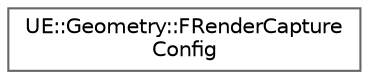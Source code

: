 digraph "Graphical Class Hierarchy"
{
 // INTERACTIVE_SVG=YES
 // LATEX_PDF_SIZE
  bgcolor="transparent";
  edge [fontname=Helvetica,fontsize=10,labelfontname=Helvetica,labelfontsize=10];
  node [fontname=Helvetica,fontsize=10,shape=box,height=0.2,width=0.4];
  rankdir="LR";
  Node0 [id="Node000000",label="UE::Geometry::FRenderCapture\lConfig",height=0.2,width=0.4,color="grey40", fillcolor="white", style="filled",URL="$da/da7/structUE_1_1Geometry_1_1FRenderCaptureConfig.html",tooltip=" "];
}
